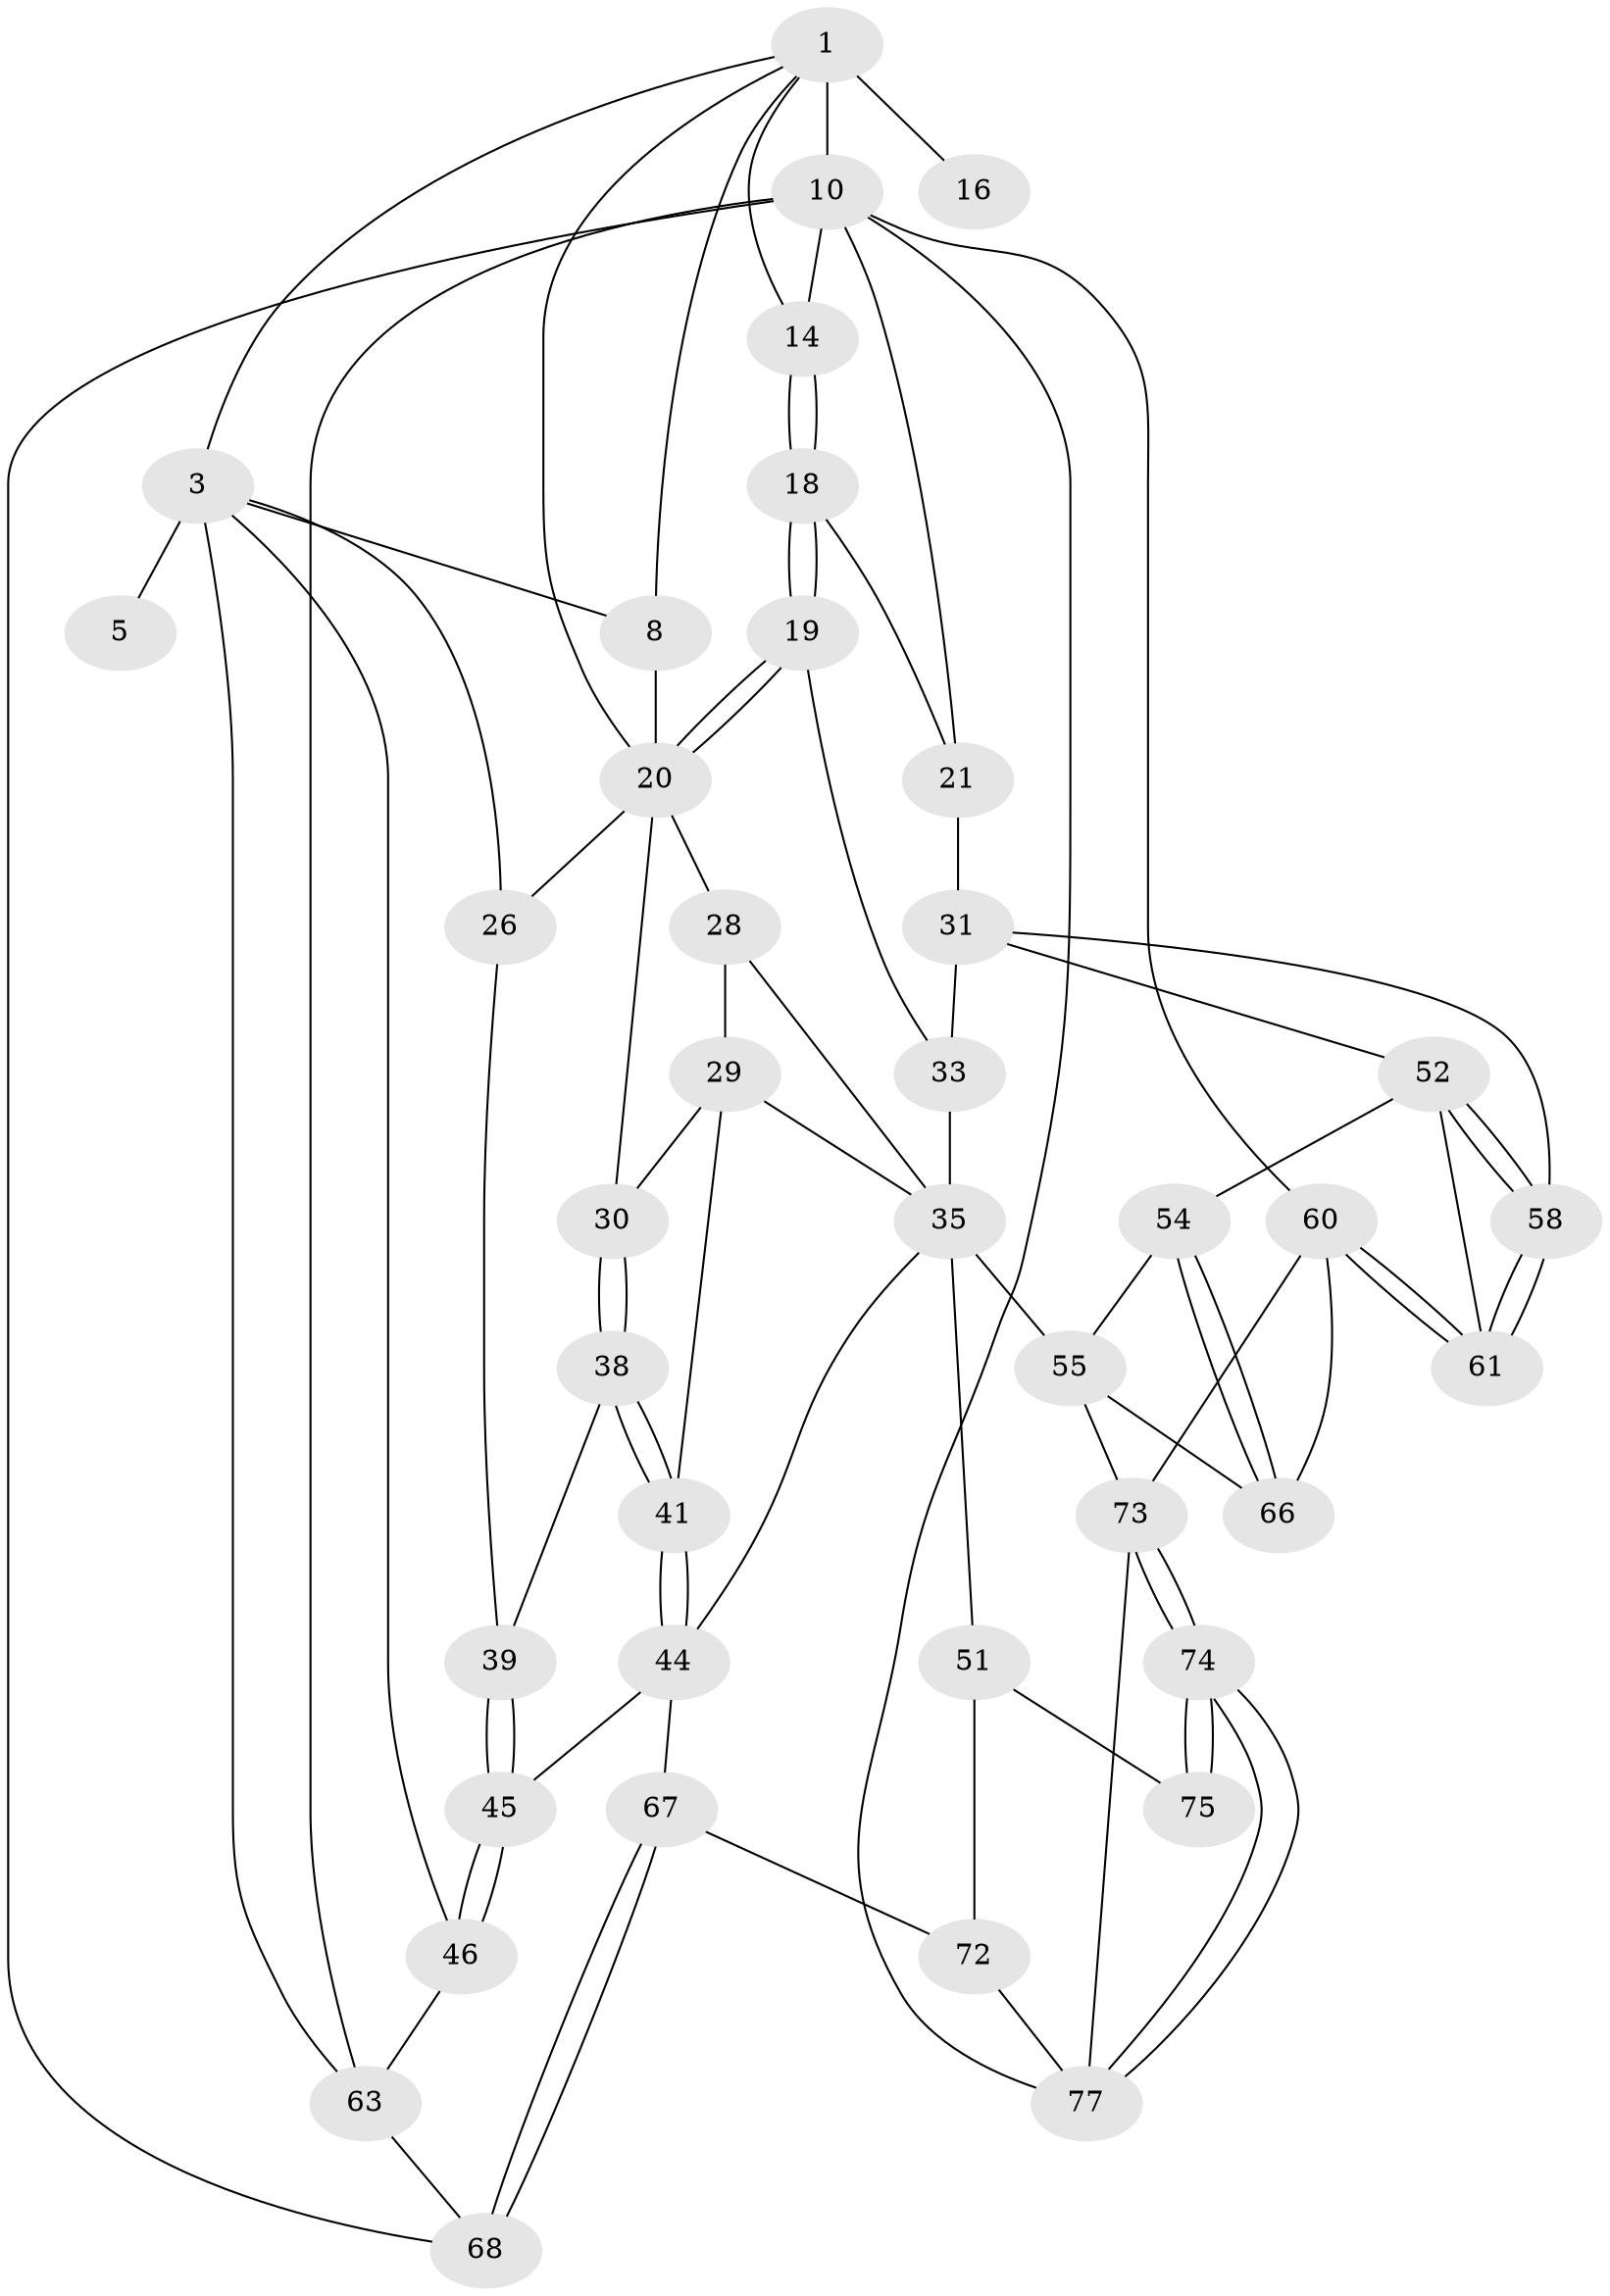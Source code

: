 // original degree distribution, {4: 0.2375, 6: 0.2375, 5: 0.4875, 3: 0.0375}
// Generated by graph-tools (version 1.1) at 2025/28/03/15/25 16:28:01]
// undirected, 40 vertices, 86 edges
graph export_dot {
graph [start="1"]
  node [color=gray90,style=filled];
  1 [pos="+0.16135466518017402+0",super="+2+6"];
  3 [pos="+0+0.27143780798490846",super="+27+4"];
  5 [pos="+0.12701213943191633+0"];
  8 [pos="+0.23642789252866867+0.1266688419181862"];
  10 [pos="+0.7140303593069531+0",super="+11"];
  14 [pos="+0.7138460646455833+0.07418782900454396"];
  16 [pos="+0.4594816923210877+0.1024904923928745"];
  18 [pos="+0.770777945635978+0.13175355921915563"];
  19 [pos="+0.618364455125399+0.30734802566044894"];
  20 [pos="+0.49411774763739874+0.18127299440556696",super="+23"];
  21 [pos="+1+0",super="+22"];
  26 [pos="+0.028139877260430907+0.31732132178575684"];
  28 [pos="+0.36499455356325+0.34140082501010754"];
  29 [pos="+0.29758048916223895+0.3561170975773243",super="+40"];
  30 [pos="+0.29037103224704924+0.3552610210798061"];
  31 [pos="+0.8322927216894306+0.40771672746472337",super="+32+37"];
  33 [pos="+0.7948868522094951+0.4198459674437997",super="+48+34"];
  35 [pos="+0.549642692340921+0.41604836236509446",super="+36+49"];
  38 [pos="+0.24519496611899563+0.37202537206062897"];
  39 [pos="+0.12520915559362952+0.3592989679331178"];
  41 [pos="+0.21866885571632855+0.5396590885472765"];
  44 [pos="+0.1770529457876824+0.5783347481044103",super="+62"];
  45 [pos="+0.16513924338105662+0.5801933299554276"];
  46 [pos="+0.13143976286758466+0.5968713790073491"];
  51 [pos="+0.5019137689357969+0.6129014308584031",super="+70"];
  52 [pos="+0.8274856773038652+0.42674630508250405",super="+53"];
  54 [pos="+0.84715734579992+0.614343050740962"];
  55 [pos="+0.732513657655194+0.6844376764137492",super="+56"];
  58 [pos="+1+0.713578480479954"];
  60 [pos="+1+1",super="+65"];
  61 [pos="+1+0.7308134685883896"];
  63 [pos="+0+0.753846003182032",super="+69"];
  66 [pos="+0.8941525670402246+0.7206851189570483"];
  67 [pos="+0.30366427327625634+0.7973813477854512"];
  68 [pos="+0.22804425307807819+0.8877034250000747"];
  72 [pos="+0.39987067211831034+0.7788600208896314"];
  73 [pos="+0.7216208134360672+0.6926433410775406",super="+76"];
  74 [pos="+0.630174444494023+0.7689159293636715"];
  75 [pos="+0.623019072640927+0.7621274399753212"];
  77 [pos="+0.6241703616535429+0.885228682383971",super="+78"];
  1 -- 3;
  1 -- 10 [weight=2];
  1 -- 16 [weight=3];
  1 -- 20;
  1 -- 8;
  1 -- 14;
  3 -- 26;
  3 -- 46;
  3 -- 63;
  3 -- 8;
  3 -- 5 [weight=2];
  8 -- 20;
  10 -- 14;
  10 -- 68;
  10 -- 21;
  10 -- 60;
  10 -- 63;
  10 -- 77;
  14 -- 18;
  14 -- 18;
  18 -- 19;
  18 -- 19;
  18 -- 21;
  19 -- 20;
  19 -- 20;
  19 -- 33;
  20 -- 26;
  20 -- 28;
  20 -- 30;
  21 -- 31 [weight=2];
  26 -- 39;
  28 -- 29;
  28 -- 35;
  29 -- 30;
  29 -- 41;
  29 -- 35;
  30 -- 38;
  30 -- 38;
  31 -- 33;
  31 -- 52;
  31 -- 58;
  33 -- 35 [weight=3];
  35 -- 51 [weight=2];
  35 -- 44;
  35 -- 55;
  38 -- 39;
  38 -- 41;
  38 -- 41;
  39 -- 45;
  39 -- 45;
  41 -- 44;
  41 -- 44;
  44 -- 45;
  44 -- 67;
  45 -- 46;
  45 -- 46;
  46 -- 63;
  51 -- 72;
  51 -- 75 [weight=2];
  52 -- 58;
  52 -- 58;
  52 -- 61;
  52 -- 54;
  54 -- 55;
  54 -- 66;
  54 -- 66;
  55 -- 66;
  55 -- 73;
  58 -- 61;
  58 -- 61;
  60 -- 61;
  60 -- 61;
  60 -- 73;
  60 -- 66;
  63 -- 68;
  67 -- 68;
  67 -- 68;
  67 -- 72;
  72 -- 77;
  73 -- 74;
  73 -- 74;
  73 -- 77;
  74 -- 75;
  74 -- 75;
  74 -- 77;
  74 -- 77;
}
